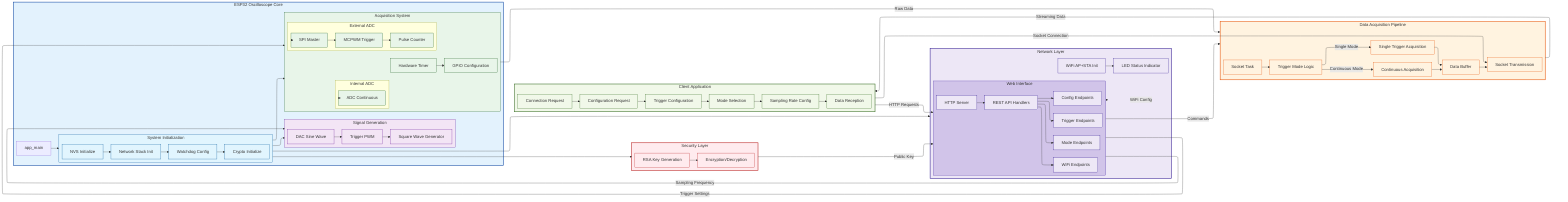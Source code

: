 ---
config:
    layout: elk
    rankdir: LR
---
flowchart LR
    %% Main components of the ESP32 Oscilloscope Firmware
    subgraph FirmwareCore["ESP32 Oscilloscope Core"]
        direction TB
        AppMain[app_main] --> Initialization
        
        subgraph Initialization["System Initialization"]
            NVSInit[NVS Initialize] --> NetworkInit[Network Stack Init]
            NetworkInit --> WatchdogConfig[Watchdog Config]
            WatchdogConfig --> CryptoInit[Crypto Initialize]
        end
        
        subgraph SignalGen["Signal Generation"]
            SineWave[DAC Sine Wave] --> TriggerPWM[Trigger PWM]
            TriggerPWM --> SquareWave[Square Wave Generator]
        end
        
        subgraph AcqSystem["Acquisition System"]
            direction TB
            subgraph External["External ADC"]
                SPIMaster[SPI Master] --> MCPWMTrigger[MCPWM Trigger]
                MCPWMTrigger --> PulseCounter[Pulse Counter]
            end
            subgraph Internal["Internal ADC"]
                ADCContinuous[ADC Continuous]
            end
            HWTimer[Hardware Timer] --> GPIO[GPIO Configuration]
        end
    end
    
    subgraph Networking["Network Layer"]
        direction TB
        WiFiInit[WiFi AP+STA Init] --> LED[LED Status Indicator]
        
        subgraph WebInterface["Web Interface"]
            HTTPServer[HTTP Server] --> RESTHandlers[REST API Handlers]
            RESTHandlers --> ConfigEndpoints[Config Endpoints]
            RESTHandlers --> TriggerEndpoints[Trigger Endpoints]
            RESTHandlers --> ModeEndpoints[Mode Endpoints]
            RESTHandlers --> WiFiEndpoints[WiFi Endpoints]
        end
    end
    
    subgraph Security["Security Layer"]
        KeyGen[RSA Key Generation] --> Encryption[Encryption/Decryption]
    end
    
    subgraph DataPipeline["Data Acquisition Pipeline"]
        direction TB
        SocketTask[Socket Task] --> TriggerMode[Trigger Mode Logic]
        
        TriggerMode -->|Single Mode| SingleTrigger[Single Trigger Acquisition]
        TriggerMode -->|Continuous Mode| ContinuousAcq[Continuous Acquisition]
        
        SingleTrigger --> DataBuffer[Data Buffer]
        ContinuousAcq --> DataBuffer
        
        DataBuffer --> SocketTransmission[Socket Transmission]
    end
    
    subgraph ClientSide["Client Application"]
        ConnectRequest[Connection Request] --> ConfigRequest[Configuration Request]
        ConfigRequest --> TriggerConfig[Trigger Configuration]
        TriggerConfig --> ModeSelect[Mode Selection]
        ModeSelect --> SamplingRateConfig[Sampling Rate Config]
        SamplingRateConfig --> DataReceive[Data Reception]
    end
    
    %% Connections between major components
    Initialization --> SignalGen
    Initialization --> AcqSystem
    Initialization --> Networking
    Initialization --> Security
    
    Security -->|Public Key| WebInterface
    
    WebInterface -->|Commands| DataPipeline
    WebInterface -->|WiFi Config| Networking
    WebInterface -->|Trigger Settings| AcqSystem
    WebInterface -->|Sampling Frequency| SignalGen
    
    AcqSystem -->|Raw Data| DataPipeline
    
    ClientSide -->|HTTP Requests| WebInterface
    ClientSide -->|Socket Connection| SocketTransmission
    
    %% Data flow visualization
    DataPipeline -->|Streaming Data| ClientSide
    
    %% Conditional flows based on ADC mode
    External -.-> SPIMaster
    Internal -.-> ADCContinuous
    
    %% Styling
    classDef init fill:#e1f5fe,stroke:#01579b,stroke-width:1px
    classDef signal fill:#f3e5f5,stroke:#6a1b9a,stroke-width:1px
    classDef acq fill:#e8f5e9,stroke:#1b5e20,stroke-width:1px
    classDef net fill:#ede7f6,stroke:#311b92,stroke-width:1px
    classDef sec fill:#ffebee,stroke:#b71c1c,stroke-width:1px
    classDef data fill:#fff3e0,stroke:#e65100,stroke-width:1px
    classDef client fill:#f1f8e9,stroke:#33691e,stroke-width:1px
    
    class NVSInit,NetworkInit,WatchdogConfig,CryptoInit init
    class SineWave,TriggerPWM,SquareWave signal
    class SPIMaster,MCPWMTrigger,PulseCounter,ADCContinuous,HWTimer,GPIO acq
    class WiFiInit,LED,HTTPServer,RESTHandlers,ConfigEndpoints,TriggerEndpoints,ModeEndpoints,WiFiEndpoints net
    class KeyGen,Encryption sec
    class SocketTask,TriggerMode,SingleTrigger,ContinuousAcq,DataBuffer,SocketTransmission data
    class ConnectRequest,ConfigRequest,TriggerConfig,ModeSelect,SamplingRateConfig,DataReceive client
    
    %% Container styling
    style FirmwareCore fill:#e3f2fd,stroke:#0d47a1,stroke-width:2px
    style Initialization fill:#e1f5fe,stroke:#01579b,stroke-width:1px
    style SignalGen fill:#f3e5f5,stroke:#6a1b9a,stroke-width:1px
    style AcqSystem fill:#e8f5e9,stroke:#1b5e20,stroke-width:1px
    style Networking fill:#ede7f6,stroke:#311b92,stroke-width:2px
    style WebInterface fill:#d1c4e9,stroke:#4527a0,stroke-width:1px
    style Security fill:#ffebee,stroke:#b71c1c,stroke-width:2px
    style DataPipeline fill:#fff3e0,stroke:#e65100,stroke-width:2px
    style ClientSide fill:#f1f8e9,stroke:#33691e,stroke-width:2px